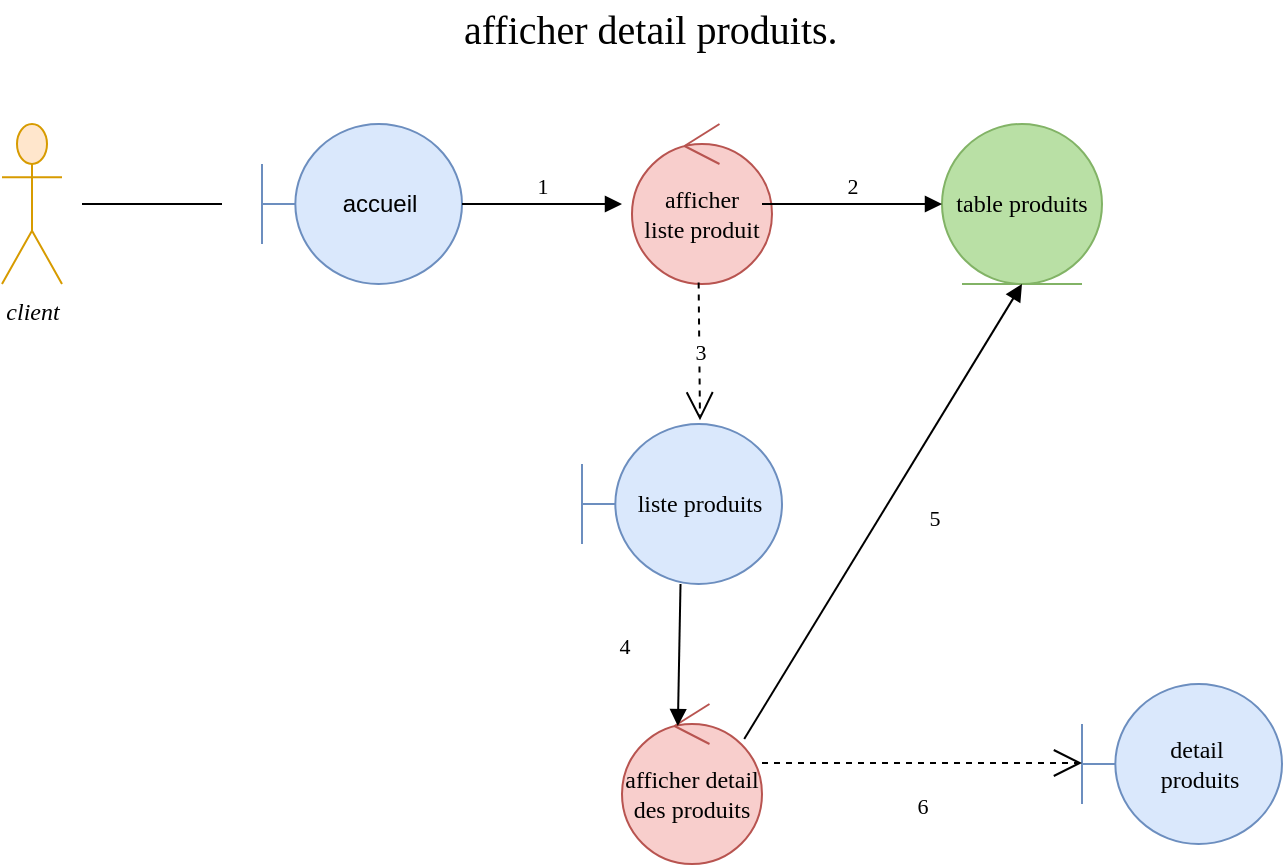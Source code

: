 <mxfile version="12.2.0" type="device" pages="1"><diagram id="he9zbcrBxka8ugAuav4H" name="Page-1"><mxGraphModel dx="935" dy="541" grid="1" gridSize="10" guides="1" tooltips="1" connect="1" arrows="1" fold="1" page="1" pageScale="1" pageWidth="827" pageHeight="1169" math="0" shadow="0"><root><mxCell id="0"/><mxCell id="1" parent="0"/><mxCell id="Ka5DQeyP_tmyX2TjsfDE-4" value="client" style="shape=umlActor;verticalLabelPosition=bottom;labelBackgroundColor=#ffffff;verticalAlign=top;html=1;fontFamily=Verdana;labelBorderColor=none;fontStyle=2;fillColor=#ffe6cc;strokeColor=#d79b00;" vertex="1" parent="1"><mxGeometry x="50" y="80" width="30" height="80" as="geometry"/></mxCell><mxCell id="Ka5DQeyP_tmyX2TjsfDE-8" value="accueil" style="shape=umlBoundary;whiteSpace=wrap;html=1;fillColor=#dae8fc;strokeColor=#6c8ebf;" vertex="1" parent="1"><mxGeometry x="180" y="80" width="100" height="80" as="geometry"/></mxCell><mxCell id="Ka5DQeyP_tmyX2TjsfDE-13" value="afficher&lt;br&gt;liste produit" style="ellipse;shape=umlControl;whiteSpace=wrap;html=1;fontFamily=Verdana;fillColor=#f8cecc;strokeColor=#b85450;" vertex="1" parent="1"><mxGeometry x="365" y="80" width="70" height="80" as="geometry"/></mxCell><mxCell id="Ka5DQeyP_tmyX2TjsfDE-14" value="table produits" style="ellipse;shape=umlEntity;whiteSpace=wrap;html=1;fontFamily=Verdana;fillColor=#B9E0A5;strokeColor=#82b366;" vertex="1" parent="1"><mxGeometry x="520" y="80" width="80" height="80" as="geometry"/></mxCell><mxCell id="Ka5DQeyP_tmyX2TjsfDE-15" value="liste produits" style="shape=umlBoundary;whiteSpace=wrap;html=1;fontFamily=Verdana;fillColor=#dae8fc;strokeColor=#6c8ebf;" vertex="1" parent="1"><mxGeometry x="340" y="230" width="100" height="80" as="geometry"/></mxCell><mxCell id="Ka5DQeyP_tmyX2TjsfDE-16" value="afficher detail des produits" style="ellipse;shape=umlControl;whiteSpace=wrap;html=1;fontFamily=Verdana;fillColor=#f8cecc;strokeColor=#b85450;" vertex="1" parent="1"><mxGeometry x="360" y="370" width="70" height="80" as="geometry"/></mxCell><mxCell id="Ka5DQeyP_tmyX2TjsfDE-17" value="detail&amp;nbsp;&lt;br&gt;produits" style="shape=umlBoundary;whiteSpace=wrap;html=1;fontFamily=Verdana;fillColor=#dae8fc;strokeColor=#6c8ebf;" vertex="1" parent="1"><mxGeometry x="590" y="360" width="100" height="80" as="geometry"/></mxCell><mxCell id="Ka5DQeyP_tmyX2TjsfDE-18" value="1" style="html=1;verticalAlign=bottom;endArrow=block;fontFamily=Verdana;" edge="1" parent="1"><mxGeometry width="80" relative="1" as="geometry"><mxPoint x="280" y="120" as="sourcePoint"/><mxPoint x="360" y="120" as="targetPoint"/></mxGeometry></mxCell><mxCell id="Ka5DQeyP_tmyX2TjsfDE-25" value="" style="line;strokeWidth=1;fillColor=none;align=left;verticalAlign=middle;spacingTop=-1;spacingLeft=3;spacingRight=3;rotatable=0;labelPosition=right;points=[];portConstraint=eastwest;fontFamily=Verdana;" vertex="1" parent="1"><mxGeometry x="90" y="116" width="70" height="8" as="geometry"/></mxCell><mxCell id="Ka5DQeyP_tmyX2TjsfDE-29" value="2" style="html=1;verticalAlign=bottom;endArrow=block;fontFamily=Verdana;entryX=0;entryY=0.5;entryDx=0;entryDy=0;" edge="1" parent="1" target="Ka5DQeyP_tmyX2TjsfDE-14"><mxGeometry width="80" relative="1" as="geometry"><mxPoint x="430" y="120" as="sourcePoint"/><mxPoint x="510" y="120" as="targetPoint"/></mxGeometry></mxCell><mxCell id="Ka5DQeyP_tmyX2TjsfDE-31" value="5" style="html=1;verticalAlign=bottom;endArrow=block;fontFamily=Verdana;entryX=0.5;entryY=1;entryDx=0;entryDy=0;exitX=0.873;exitY=0.219;exitDx=0;exitDy=0;exitPerimeter=0;" edge="1" parent="1" source="Ka5DQeyP_tmyX2TjsfDE-16" target="Ka5DQeyP_tmyX2TjsfDE-14"><mxGeometry x="0.02" y="-28" width="80" relative="1" as="geometry"><mxPoint x="409" y="311" as="sourcePoint"/><mxPoint x="130" y="440" as="targetPoint"/><Array as="points"/><mxPoint as="offset"/></mxGeometry></mxCell><mxCell id="Ka5DQeyP_tmyX2TjsfDE-35" value="3" style="endArrow=open;endSize=12;dashed=1;html=1;fontFamily=Verdana;exitX=0.476;exitY=0.99;exitDx=0;exitDy=0;exitPerimeter=0;entryX=0.59;entryY=-0.023;entryDx=0;entryDy=0;entryPerimeter=0;" edge="1" parent="1" source="Ka5DQeyP_tmyX2TjsfDE-13" target="Ka5DQeyP_tmyX2TjsfDE-15"><mxGeometry width="160" relative="1" as="geometry"><mxPoint x="150" y="260" as="sourcePoint"/><mxPoint x="310" y="260" as="targetPoint"/></mxGeometry></mxCell><mxCell id="Ka5DQeyP_tmyX2TjsfDE-38" value="4" style="html=1;verticalAlign=bottom;endArrow=block;fontFamily=Verdana;entryX=0.399;entryY=0.138;entryDx=0;entryDy=0;entryPerimeter=0;" edge="1" parent="1" source="Ka5DQeyP_tmyX2TjsfDE-15" target="Ka5DQeyP_tmyX2TjsfDE-16"><mxGeometry x="0.141" y="-29" width="80" relative="1" as="geometry"><mxPoint x="431.11" y="397.52" as="sourcePoint"/><mxPoint x="570" y="170" as="targetPoint"/><mxPoint x="1" as="offset"/></mxGeometry></mxCell><mxCell id="Ka5DQeyP_tmyX2TjsfDE-39" value="6" style="endArrow=open;endSize=12;dashed=1;html=1;fontFamily=Verdana;" edge="1" parent="1"><mxGeometry y="-20" width="160" relative="1" as="geometry"><mxPoint x="430" y="399.5" as="sourcePoint"/><mxPoint x="590" y="399.5" as="targetPoint"/><mxPoint y="1" as="offset"/></mxGeometry></mxCell><mxCell id="Ka5DQeyP_tmyX2TjsfDE-41" value="&lt;font style=&quot;font-size: 20px&quot;&gt;afficher detail produits.&lt;/font&gt;" style="text;html=1;resizable=0;points=[];autosize=1;align=left;verticalAlign=top;spacingTop=-4;fontFamily=Verdana;" vertex="1" parent="1"><mxGeometry x="279" y="18" width="250" height="20" as="geometry"/></mxCell></root></mxGraphModel></diagram></mxfile>